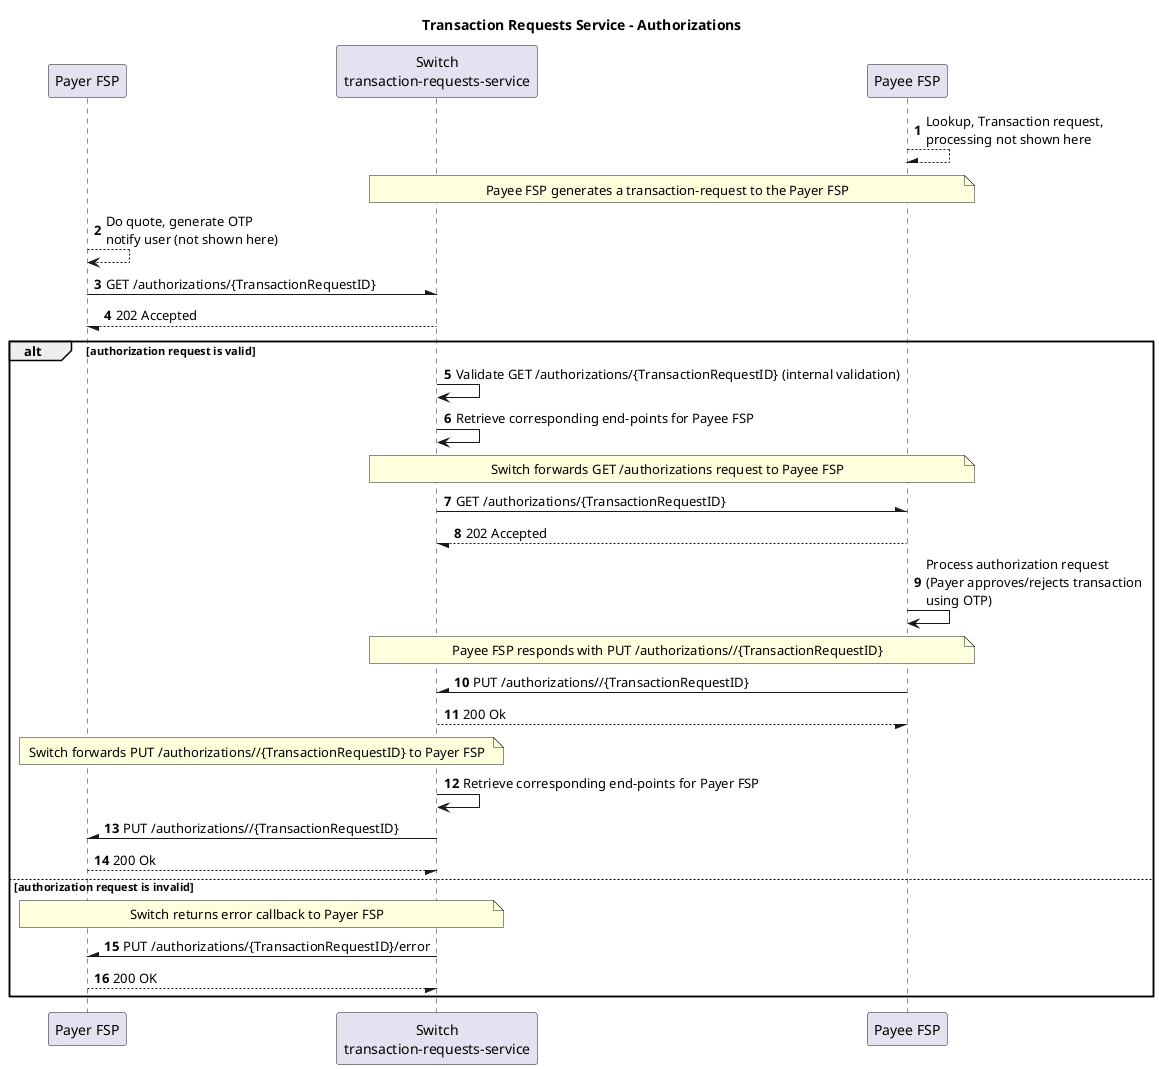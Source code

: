 /'*****
 License
 --------------
 Copyright © 2017 Bill & Melinda Gates Foundation
 The Mojaloop files are made available by the Bill & Melinda Gates Foundation under the Apache License, Version 2.0 (the "License") and you may not use these files except in compliance with the License. You may obtain a copy of the License at
 http://www.apache.org/licenses/LICENSE-2.0
 Unless required by applicable law or agreed to in writing, the Mojaloop files are distributed on an "AS IS" BASIS, WITHOUT WARRANTIES OR CONDITIONS OF ANY KIND, either express or implied. See the License for the specific language governing permissions and limitations under the License.
 Contributors
 --------------
 This is the official list of the Mojaloop project contributors for this file.
 Names of the original copyright holders (individuals or organizations)
 should be listed with a '*' in the first column. People who have
 contributed from an organization can be listed under the organization
 that actually holds the copyright for their contributions (see the
 Gates Foundation organization for an example). Those individuals should have
 their names indented and be marked with a '-'. Email address can be added
 optionally within square brackets <email>.
 * Gates Foundation
 - Name Surname <name.surname@gatesfoundation.com>

 * Sam Kummary <sam@modusbox.com>
 --------------
 ******'/


@startuml
Title Transaction Requests Service - Authorizations
participant "Payer FSP"
participant "Switch\ntransaction-requests-service" as Switch
participant "Payee FSP"

autonumber
"Payee FSP" --\ "Payee FSP": Lookup, Transaction request,\nprocessing not shown here
note over "Payee FSP", Switch: Payee FSP generates a transaction-request to the Payer FSP
"Payer FSP" --> "Payer FSP": Do quote, generate OTP\nnotify user (not shown here)
"Payer FSP" -\ Switch: GET /authorizations/{TransactionRequestID}
Switch --/ "Payer FSP": 202 Accepted

alt authorization request is valid
    
    Switch -> Switch: Validate GET /authorizations/{TransactionRequestID} (internal validation)
    Switch -> Switch: Retrieve corresponding end-points for Payee FSP
    note over Switch, "Payee FSP": Switch forwards GET /authorizations request to Payee FSP
    Switch -\ "Payee FSP": GET /authorizations/{TransactionRequestID}
    "Payee FSP" --/ Switch: 202 Accepted
    "Payee FSP" -> "Payee FSP": Process authorization request\n(Payer approves/rejects transaction\nusing OTP)
    
    note over Switch, "Payee FSP": Payee FSP responds with PUT /authorizations//{TransactionRequestID}
    "Payee FSP" -\ Switch: PUT /authorizations//{TransactionRequestID}
    Switch --/ "Payee FSP": 200 Ok

    note over "Payer FSP", Switch: Switch forwards PUT /authorizations//{TransactionRequestID} to Payer FSP
    Switch -> Switch: Retrieve corresponding end-points for Payer FSP
    Switch -\ "Payer FSP": PUT /authorizations//{TransactionRequestID}
    "Payer FSP" --/ Switch: 200 Ok
        

else authorization request is invalid
    note over "Payer FSP", Switch: Switch returns error callback to Payer FSP
    Switch -\ "Payer FSP": PUT /authorizations/{TransactionRequestID}/error
    "Payer FSP" --/ Switch: 200 OK
end
@enduml
